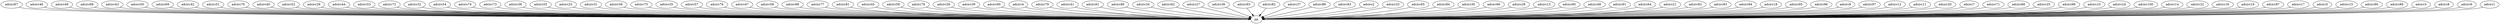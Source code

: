 digraph {
	adcirc67 -> pp ;
	adcirc46 -> pp ;
	adcirc49 -> pp ;
	adcirc68 -> pp ;
	adcirc43 -> pp ;
	adcirc50 -> pp ;
	adcirc69 -> pp ;
	adcirc42 -> pp ;
	adcirc51 -> pp ;
	adcirc70 -> pp ;
	adcirc40 -> pp ;
	adcirc52 -> pp ;
	adcirc29 -> pp ;
	adcirc44 -> pp ;
	adcirc53 -> pp ;
	adcirc72 -> pp ;
	adcirc32 -> pp ;
	adcirc54 -> pp ;
	adcirc74 -> pp ;
	adcirc73 -> pp ;
	adcirc38 -> pp ;
	adcirc55 -> pp ;
	adcirc23 -> pp ;
	adcirc31 -> pp ;
	adcirc56 -> pp ;
	adcirc75 -> pp ;
	adcirc35 -> pp ;
	adcirc57 -> pp ;
	adcirc76 -> pp ;
	adcirc47 -> pp ;
	adcirc58 -> pp ;
	adcirc98 -> pp ;
	adcirc77 -> pp ;
	adcirc81 -> pp ;
	adcirc45 -> pp ;
	adcirc59 -> pp ;
	adcirc78 -> pp ;
	adcirc26 -> pp ;
	adcirc39 -> pp ;
	adcirc60 -> pp ;
	adcirc4 -> pp ;
	adcirc79 -> pp ;
	adcirc41 -> pp ;
	adcirc61 -> pp ;
	adcirc80 -> pp ;
	adcirc34 -> pp ;
	adcirc62 -> pp ;
	adcirc27 -> pp ;
	adcirc36 -> pp ;
	adcirc63 -> pp ;
	adcirc82 -> pp ;
	adcirc37 -> pp ;
	adcirc86 -> pp ;
	adcirc83 -> pp ;
	adcirc2 -> pp ;
	adcirc33 -> pp ;
	adcirc65 -> pp ;
	adcirc84 -> pp ;
	adcirc30 -> pp ;
	adcirc66 -> pp ;
	adcirc28 -> pp ;
	adcirc13 -> pp ;
	adcirc85 -> pp ;
	adcirc48 -> pp ;
	adcirc91 -> pp ;
	adcirc64 -> pp ;
	adcirc21 -> pp ;
	adcirc92 -> pp ;
	adcirc93 -> pp ;
	adcirc94 -> pp ;
	adcirc18 -> pp ;
	adcirc95 -> pp ;
	adcirc96 -> pp ;
	adcirc9 -> pp ;
	adcirc97 -> pp ;
	adcirc12 -> pp ;
	adcirc11 -> pp ;
	adcirc20 -> pp ;
	adcirc7 -> pp ;
	adcirc71 -> pp ;
	adcirc88 -> pp ;
	adcirc25 -> pp ;
	adcirc99 -> pp ;
	adcirc10 -> pp ;
	adcirc24 -> pp ;
	adcirc100 -> pp ;
	adcirc14 -> pp ;
	adcirc22 -> pp ;
	adcirc16 -> pp ;
	adcirc19 -> pp ;
	adcirc87 -> pp ;
	adcirc17 -> pp ;
	adcirc5 -> pp ;
	adcirc15 -> pp ;
	adcirc90 -> pp ;
	adcirc89 -> pp ;
	adcirc3 -> pp ;
	adcirc8 -> pp ;
	adcirc6 -> pp ;
	adcirc1 -> pp ;
}
